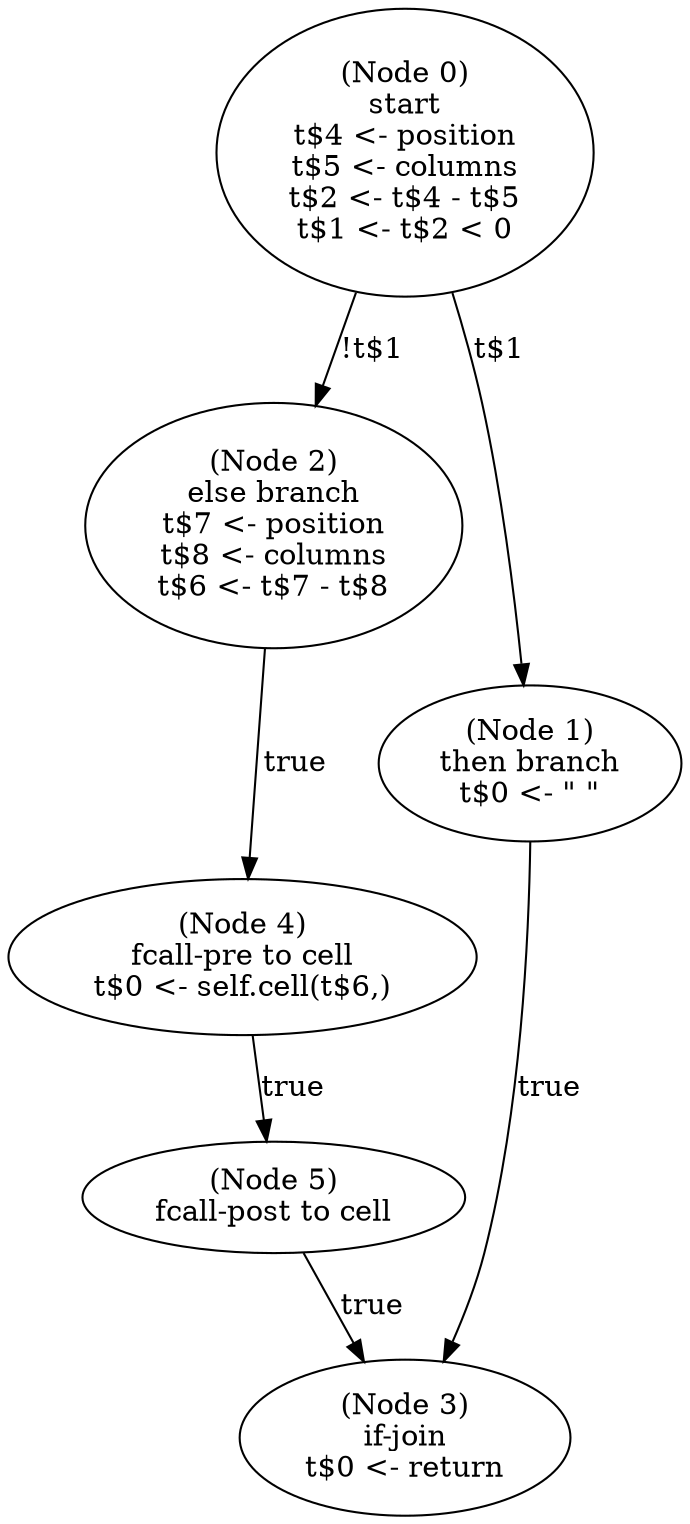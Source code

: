 digraph north_post {
  n0 [label="(Node 0)\nstart\nt$4 <- position\nt$5 <- columns\nt$2 <- t$4 - t$5\nt$1 <- t$2 < 0\n"];
 n0 -> n2 [label="!t$1"];
 n0 -> n1 [label="t$1"];
  n1 [label="(Node 1)\nthen branch\nt$0 <- \" \"\n"];
 n1 -> n3 [label="true"];
  n2 [label="(Node 2)\nelse branch\nt$7 <- position\nt$8 <- columns\nt$6 <- t$7 - t$8\n"];
 n2 -> n4 [label="true"];
  n3 [label="(Node 3)\nif-join\nt$0 <- return\n"];
  n4 [label="(Node 4)\nfcall-pre to cell\nt$0 <- self.cell(t$6,)\n"];
 n4 -> n5 [label="true"];
  n5 [label="(Node 5)\nfcall-post to cell\n"];
 n5 -> n3 [label="true"];
}
